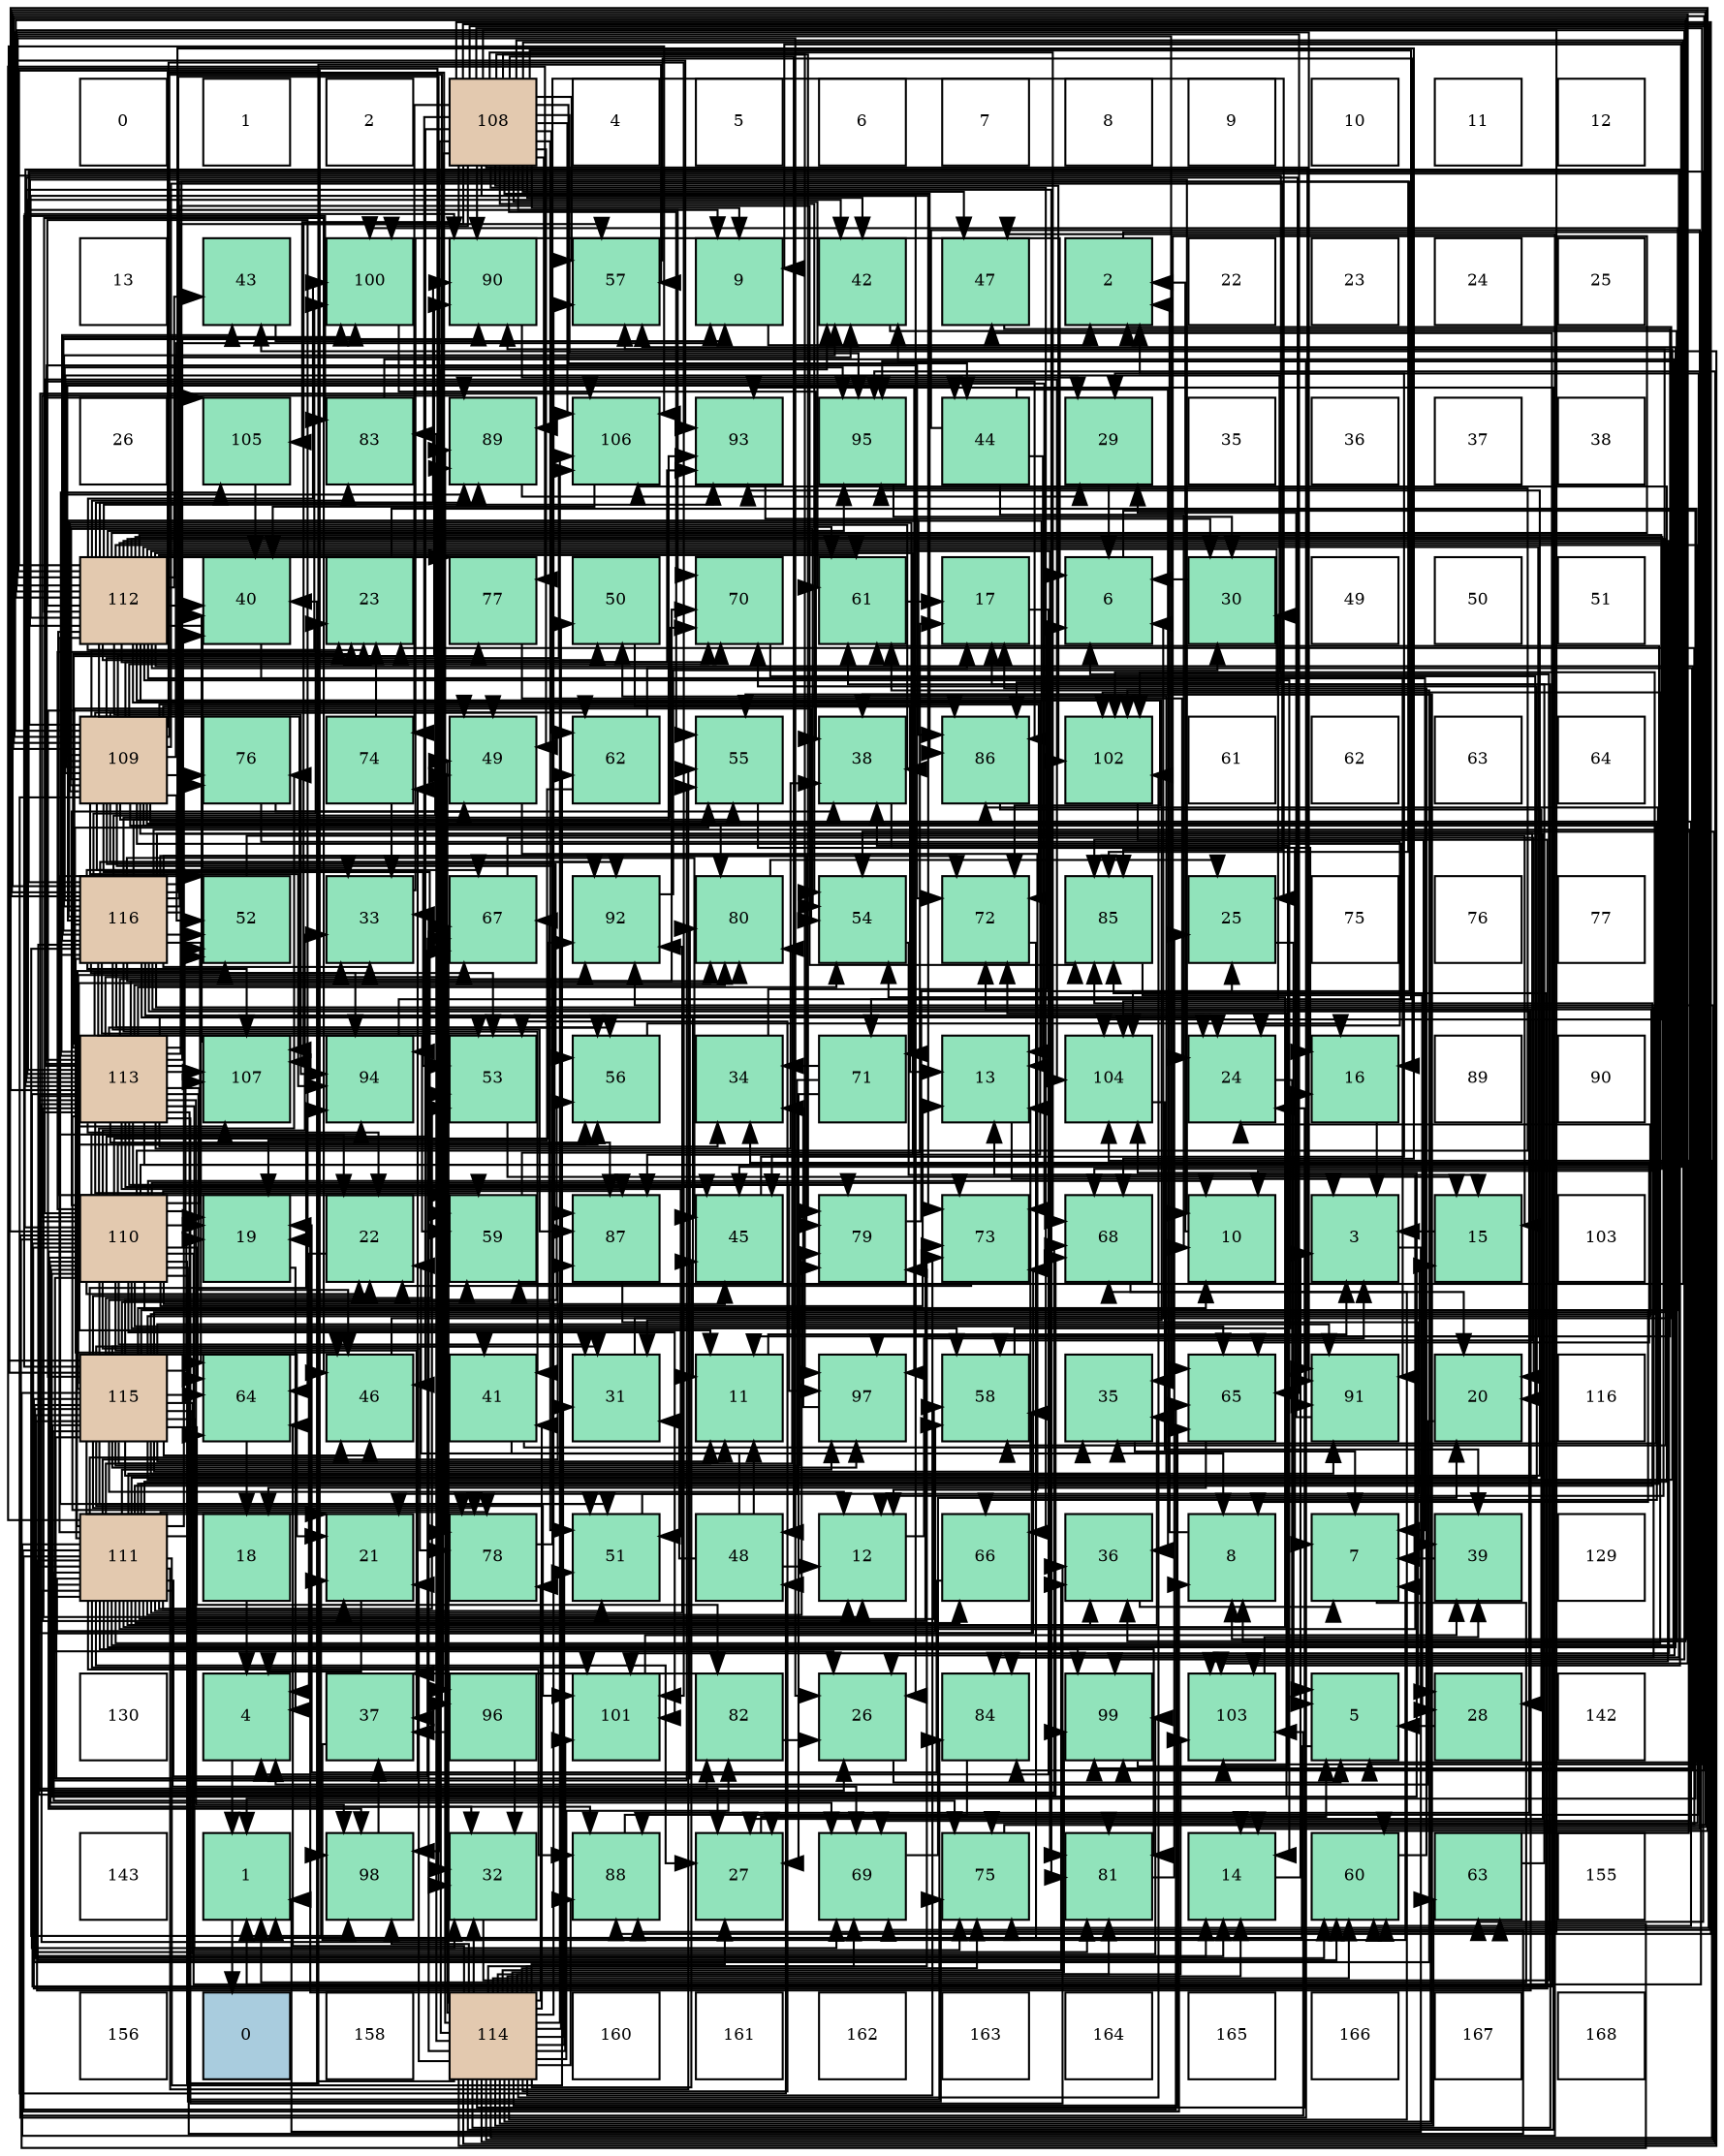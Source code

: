 digraph layout{
 rankdir=TB;
 splines=ortho;
 node [style=filled shape=square fixedsize=true width=0.6];
0[label="0", fontsize=8, fillcolor="#ffffff"];
1[label="1", fontsize=8, fillcolor="#ffffff"];
2[label="2", fontsize=8, fillcolor="#ffffff"];
3[label="108", fontsize=8, fillcolor="#e3c9af"];
4[label="4", fontsize=8, fillcolor="#ffffff"];
5[label="5", fontsize=8, fillcolor="#ffffff"];
6[label="6", fontsize=8, fillcolor="#ffffff"];
7[label="7", fontsize=8, fillcolor="#ffffff"];
8[label="8", fontsize=8, fillcolor="#ffffff"];
9[label="9", fontsize=8, fillcolor="#ffffff"];
10[label="10", fontsize=8, fillcolor="#ffffff"];
11[label="11", fontsize=8, fillcolor="#ffffff"];
12[label="12", fontsize=8, fillcolor="#ffffff"];
13[label="13", fontsize=8, fillcolor="#ffffff"];
14[label="43", fontsize=8, fillcolor="#91e3bb"];
15[label="100", fontsize=8, fillcolor="#91e3bb"];
16[label="90", fontsize=8, fillcolor="#91e3bb"];
17[label="57", fontsize=8, fillcolor="#91e3bb"];
18[label="9", fontsize=8, fillcolor="#91e3bb"];
19[label="42", fontsize=8, fillcolor="#91e3bb"];
20[label="47", fontsize=8, fillcolor="#91e3bb"];
21[label="2", fontsize=8, fillcolor="#91e3bb"];
22[label="22", fontsize=8, fillcolor="#ffffff"];
23[label="23", fontsize=8, fillcolor="#ffffff"];
24[label="24", fontsize=8, fillcolor="#ffffff"];
25[label="25", fontsize=8, fillcolor="#ffffff"];
26[label="26", fontsize=8, fillcolor="#ffffff"];
27[label="105", fontsize=8, fillcolor="#91e3bb"];
28[label="83", fontsize=8, fillcolor="#91e3bb"];
29[label="89", fontsize=8, fillcolor="#91e3bb"];
30[label="106", fontsize=8, fillcolor="#91e3bb"];
31[label="93", fontsize=8, fillcolor="#91e3bb"];
32[label="95", fontsize=8, fillcolor="#91e3bb"];
33[label="44", fontsize=8, fillcolor="#91e3bb"];
34[label="29", fontsize=8, fillcolor="#91e3bb"];
35[label="35", fontsize=8, fillcolor="#ffffff"];
36[label="36", fontsize=8, fillcolor="#ffffff"];
37[label="37", fontsize=8, fillcolor="#ffffff"];
38[label="38", fontsize=8, fillcolor="#ffffff"];
39[label="112", fontsize=8, fillcolor="#e3c9af"];
40[label="40", fontsize=8, fillcolor="#91e3bb"];
41[label="23", fontsize=8, fillcolor="#91e3bb"];
42[label="77", fontsize=8, fillcolor="#91e3bb"];
43[label="50", fontsize=8, fillcolor="#91e3bb"];
44[label="70", fontsize=8, fillcolor="#91e3bb"];
45[label="61", fontsize=8, fillcolor="#91e3bb"];
46[label="17", fontsize=8, fillcolor="#91e3bb"];
47[label="6", fontsize=8, fillcolor="#91e3bb"];
48[label="30", fontsize=8, fillcolor="#91e3bb"];
49[label="49", fontsize=8, fillcolor="#ffffff"];
50[label="50", fontsize=8, fillcolor="#ffffff"];
51[label="51", fontsize=8, fillcolor="#ffffff"];
52[label="109", fontsize=8, fillcolor="#e3c9af"];
53[label="76", fontsize=8, fillcolor="#91e3bb"];
54[label="74", fontsize=8, fillcolor="#91e3bb"];
55[label="49", fontsize=8, fillcolor="#91e3bb"];
56[label="62", fontsize=8, fillcolor="#91e3bb"];
57[label="55", fontsize=8, fillcolor="#91e3bb"];
58[label="38", fontsize=8, fillcolor="#91e3bb"];
59[label="86", fontsize=8, fillcolor="#91e3bb"];
60[label="102", fontsize=8, fillcolor="#91e3bb"];
61[label="61", fontsize=8, fillcolor="#ffffff"];
62[label="62", fontsize=8, fillcolor="#ffffff"];
63[label="63", fontsize=8, fillcolor="#ffffff"];
64[label="64", fontsize=8, fillcolor="#ffffff"];
65[label="116", fontsize=8, fillcolor="#e3c9af"];
66[label="52", fontsize=8, fillcolor="#91e3bb"];
67[label="33", fontsize=8, fillcolor="#91e3bb"];
68[label="67", fontsize=8, fillcolor="#91e3bb"];
69[label="92", fontsize=8, fillcolor="#91e3bb"];
70[label="80", fontsize=8, fillcolor="#91e3bb"];
71[label="54", fontsize=8, fillcolor="#91e3bb"];
72[label="72", fontsize=8, fillcolor="#91e3bb"];
73[label="85", fontsize=8, fillcolor="#91e3bb"];
74[label="25", fontsize=8, fillcolor="#91e3bb"];
75[label="75", fontsize=8, fillcolor="#ffffff"];
76[label="76", fontsize=8, fillcolor="#ffffff"];
77[label="77", fontsize=8, fillcolor="#ffffff"];
78[label="113", fontsize=8, fillcolor="#e3c9af"];
79[label="107", fontsize=8, fillcolor="#91e3bb"];
80[label="94", fontsize=8, fillcolor="#91e3bb"];
81[label="53", fontsize=8, fillcolor="#91e3bb"];
82[label="56", fontsize=8, fillcolor="#91e3bb"];
83[label="34", fontsize=8, fillcolor="#91e3bb"];
84[label="71", fontsize=8, fillcolor="#91e3bb"];
85[label="13", fontsize=8, fillcolor="#91e3bb"];
86[label="104", fontsize=8, fillcolor="#91e3bb"];
87[label="24", fontsize=8, fillcolor="#91e3bb"];
88[label="16", fontsize=8, fillcolor="#91e3bb"];
89[label="89", fontsize=8, fillcolor="#ffffff"];
90[label="90", fontsize=8, fillcolor="#ffffff"];
91[label="110", fontsize=8, fillcolor="#e3c9af"];
92[label="19", fontsize=8, fillcolor="#91e3bb"];
93[label="22", fontsize=8, fillcolor="#91e3bb"];
94[label="59", fontsize=8, fillcolor="#91e3bb"];
95[label="87", fontsize=8, fillcolor="#91e3bb"];
96[label="45", fontsize=8, fillcolor="#91e3bb"];
97[label="79", fontsize=8, fillcolor="#91e3bb"];
98[label="73", fontsize=8, fillcolor="#91e3bb"];
99[label="68", fontsize=8, fillcolor="#91e3bb"];
100[label="10", fontsize=8, fillcolor="#91e3bb"];
101[label="3", fontsize=8, fillcolor="#91e3bb"];
102[label="15", fontsize=8, fillcolor="#91e3bb"];
103[label="103", fontsize=8, fillcolor="#ffffff"];
104[label="115", fontsize=8, fillcolor="#e3c9af"];
105[label="64", fontsize=8, fillcolor="#91e3bb"];
106[label="46", fontsize=8, fillcolor="#91e3bb"];
107[label="41", fontsize=8, fillcolor="#91e3bb"];
108[label="31", fontsize=8, fillcolor="#91e3bb"];
109[label="11", fontsize=8, fillcolor="#91e3bb"];
110[label="97", fontsize=8, fillcolor="#91e3bb"];
111[label="58", fontsize=8, fillcolor="#91e3bb"];
112[label="35", fontsize=8, fillcolor="#91e3bb"];
113[label="65", fontsize=8, fillcolor="#91e3bb"];
114[label="91", fontsize=8, fillcolor="#91e3bb"];
115[label="20", fontsize=8, fillcolor="#91e3bb"];
116[label="116", fontsize=8, fillcolor="#ffffff"];
117[label="111", fontsize=8, fillcolor="#e3c9af"];
118[label="18", fontsize=8, fillcolor="#91e3bb"];
119[label="21", fontsize=8, fillcolor="#91e3bb"];
120[label="78", fontsize=8, fillcolor="#91e3bb"];
121[label="51", fontsize=8, fillcolor="#91e3bb"];
122[label="48", fontsize=8, fillcolor="#91e3bb"];
123[label="12", fontsize=8, fillcolor="#91e3bb"];
124[label="66", fontsize=8, fillcolor="#91e3bb"];
125[label="36", fontsize=8, fillcolor="#91e3bb"];
126[label="8", fontsize=8, fillcolor="#91e3bb"];
127[label="7", fontsize=8, fillcolor="#91e3bb"];
128[label="39", fontsize=8, fillcolor="#91e3bb"];
129[label="129", fontsize=8, fillcolor="#ffffff"];
130[label="130", fontsize=8, fillcolor="#ffffff"];
131[label="4", fontsize=8, fillcolor="#91e3bb"];
132[label="37", fontsize=8, fillcolor="#91e3bb"];
133[label="96", fontsize=8, fillcolor="#91e3bb"];
134[label="101", fontsize=8, fillcolor="#91e3bb"];
135[label="82", fontsize=8, fillcolor="#91e3bb"];
136[label="26", fontsize=8, fillcolor="#91e3bb"];
137[label="84", fontsize=8, fillcolor="#91e3bb"];
138[label="99", fontsize=8, fillcolor="#91e3bb"];
139[label="103", fontsize=8, fillcolor="#91e3bb"];
140[label="5", fontsize=8, fillcolor="#91e3bb"];
141[label="28", fontsize=8, fillcolor="#91e3bb"];
142[label="142", fontsize=8, fillcolor="#ffffff"];
143[label="143", fontsize=8, fillcolor="#ffffff"];
144[label="1", fontsize=8, fillcolor="#91e3bb"];
145[label="98", fontsize=8, fillcolor="#91e3bb"];
146[label="32", fontsize=8, fillcolor="#91e3bb"];
147[label="88", fontsize=8, fillcolor="#91e3bb"];
148[label="27", fontsize=8, fillcolor="#91e3bb"];
149[label="69", fontsize=8, fillcolor="#91e3bb"];
150[label="75", fontsize=8, fillcolor="#91e3bb"];
151[label="81", fontsize=8, fillcolor="#91e3bb"];
152[label="14", fontsize=8, fillcolor="#91e3bb"];
153[label="60", fontsize=8, fillcolor="#91e3bb"];
154[label="63", fontsize=8, fillcolor="#91e3bb"];
155[label="155", fontsize=8, fillcolor="#ffffff"];
156[label="156", fontsize=8, fillcolor="#ffffff"];
157[label="0", fontsize=8, fillcolor="#a9ccde"];
158[label="158", fontsize=8, fillcolor="#ffffff"];
159[label="114", fontsize=8, fillcolor="#e3c9af"];
160[label="160", fontsize=8, fillcolor="#ffffff"];
161[label="161", fontsize=8, fillcolor="#ffffff"];
162[label="162", fontsize=8, fillcolor="#ffffff"];
163[label="163", fontsize=8, fillcolor="#ffffff"];
164[label="164", fontsize=8, fillcolor="#ffffff"];
165[label="165", fontsize=8, fillcolor="#ffffff"];
166[label="166", fontsize=8, fillcolor="#ffffff"];
167[label="167", fontsize=8, fillcolor="#ffffff"];
168[label="168", fontsize=8, fillcolor="#ffffff"];
edge [constraint=false, style=vis];144 -> 157;
21 -> 144;
101 -> 144;
131 -> 144;
140 -> 144;
47 -> 144;
127 -> 144;
126 -> 21;
18 -> 21;
100 -> 21;
109 -> 101;
123 -> 101;
85 -> 101;
152 -> 101;
102 -> 101;
88 -> 101;
46 -> 131;
118 -> 131;
92 -> 131;
115 -> 131;
119 -> 131;
93 -> 131;
41 -> 140;
87 -> 140;
74 -> 140;
136 -> 140;
148 -> 140;
141 -> 140;
34 -> 47;
48 -> 47;
108 -> 47;
146 -> 47;
67 -> 47;
83 -> 47;
112 -> 127;
125 -> 127;
132 -> 127;
58 -> 127;
128 -> 127;
40 -> 127;
107 -> 126;
107 -> 112;
19 -> 126;
14 -> 18;
33 -> 100;
33 -> 85;
33 -> 152;
33 -> 125;
96 -> 21;
106 -> 21;
20 -> 109;
122 -> 109;
122 -> 123;
122 -> 93;
122 -> 108;
55 -> 123;
43 -> 85;
121 -> 102;
66 -> 102;
81 -> 102;
71 -> 102;
57 -> 88;
82 -> 88;
17 -> 88;
111 -> 88;
94 -> 46;
153 -> 46;
45 -> 46;
56 -> 46;
56 -> 92;
154 -> 46;
154 -> 83;
105 -> 118;
113 -> 118;
124 -> 92;
68 -> 115;
99 -> 115;
149 -> 115;
44 -> 115;
84 -> 119;
84 -> 148;
84 -> 83;
72 -> 119;
98 -> 93;
54 -> 41;
54 -> 67;
150 -> 41;
53 -> 87;
53 -> 58;
42 -> 87;
120 -> 74;
97 -> 74;
70 -> 74;
151 -> 74;
135 -> 136;
135 -> 132;
28 -> 136;
137 -> 148;
73 -> 141;
59 -> 141;
95 -> 141;
147 -> 34;
29 -> 34;
16 -> 34;
114 -> 34;
69 -> 48;
31 -> 48;
80 -> 48;
32 -> 48;
133 -> 146;
133 -> 132;
110 -> 83;
145 -> 132;
138 -> 58;
15 -> 58;
134 -> 128;
60 -> 128;
139 -> 128;
86 -> 128;
27 -> 40;
30 -> 40;
79 -> 40;
3 -> 18;
3 -> 136;
3 -> 19;
3 -> 33;
3 -> 96;
3 -> 106;
3 -> 20;
3 -> 122;
3 -> 55;
3 -> 121;
3 -> 71;
3 -> 57;
3 -> 17;
3 -> 94;
3 -> 45;
3 -> 56;
3 -> 124;
3 -> 99;
3 -> 149;
3 -> 44;
3 -> 84;
3 -> 54;
3 -> 150;
3 -> 97;
3 -> 59;
3 -> 147;
3 -> 29;
3 -> 16;
3 -> 114;
3 -> 80;
3 -> 32;
3 -> 133;
3 -> 110;
3 -> 145;
3 -> 138;
3 -> 15;
3 -> 60;
3 -> 139;
3 -> 27;
3 -> 30;
3 -> 79;
52 -> 126;
52 -> 18;
52 -> 112;
52 -> 33;
52 -> 122;
52 -> 55;
52 -> 66;
52 -> 81;
52 -> 71;
52 -> 57;
52 -> 82;
52 -> 111;
52 -> 94;
52 -> 153;
52 -> 45;
52 -> 56;
52 -> 113;
52 -> 124;
52 -> 44;
52 -> 84;
52 -> 72;
52 -> 98;
52 -> 53;
52 -> 70;
52 -> 137;
52 -> 73;
52 -> 59;
52 -> 95;
52 -> 16;
52 -> 114;
52 -> 69;
52 -> 31;
52 -> 80;
52 -> 133;
52 -> 110;
52 -> 138;
52 -> 15;
52 -> 134;
52 -> 60;
52 -> 86;
52 -> 30;
91 -> 126;
91 -> 18;
91 -> 100;
91 -> 85;
91 -> 152;
91 -> 92;
91 -> 119;
91 -> 93;
91 -> 41;
91 -> 136;
91 -> 108;
91 -> 146;
91 -> 67;
91 -> 132;
91 -> 19;
91 -> 96;
91 -> 20;
91 -> 55;
91 -> 66;
91 -> 82;
91 -> 17;
91 -> 111;
91 -> 153;
91 -> 105;
91 -> 113;
91 -> 68;
91 -> 99;
91 -> 149;
91 -> 98;
91 -> 150;
91 -> 53;
91 -> 120;
91 -> 70;
91 -> 73;
91 -> 95;
91 -> 147;
91 -> 29;
91 -> 16;
91 -> 69;
91 -> 31;
91 -> 80;
91 -> 32;
91 -> 145;
91 -> 134;
91 -> 139;
91 -> 86;
91 -> 27;
91 -> 30;
91 -> 79;
117 -> 126;
117 -> 109;
117 -> 123;
117 -> 85;
117 -> 119;
117 -> 148;
117 -> 112;
117 -> 125;
117 -> 106;
117 -> 20;
117 -> 55;
117 -> 121;
117 -> 66;
117 -> 81;
117 -> 71;
117 -> 57;
117 -> 82;
117 -> 17;
117 -> 111;
117 -> 153;
117 -> 45;
117 -> 56;
117 -> 105;
117 -> 113;
117 -> 124;
117 -> 68;
117 -> 149;
117 -> 44;
117 -> 72;
117 -> 98;
117 -> 54;
117 -> 150;
117 -> 53;
117 -> 42;
117 -> 120;
117 -> 97;
117 -> 70;
117 -> 151;
117 -> 73;
117 -> 59;
117 -> 95;
117 -> 147;
117 -> 114;
117 -> 69;
117 -> 32;
117 -> 110;
117 -> 138;
117 -> 134;
117 -> 60;
117 -> 30;
117 -> 79;
39 -> 100;
39 -> 123;
39 -> 152;
39 -> 93;
39 -> 41;
39 -> 136;
39 -> 108;
39 -> 146;
39 -> 67;
39 -> 112;
39 -> 125;
39 -> 40;
39 -> 19;
39 -> 14;
39 -> 96;
39 -> 106;
39 -> 43;
39 -> 111;
39 -> 94;
39 -> 45;
39 -> 105;
39 -> 113;
39 -> 99;
39 -> 44;
39 -> 72;
39 -> 98;
39 -> 150;
39 -> 42;
39 -> 120;
39 -> 151;
39 -> 28;
39 -> 137;
39 -> 95;
39 -> 147;
39 -> 29;
39 -> 16;
39 -> 114;
39 -> 31;
39 -> 80;
39 -> 32;
39 -> 110;
39 -> 145;
39 -> 138;
39 -> 15;
39 -> 134;
39 -> 60;
39 -> 139;
39 -> 86;
39 -> 79;
78 -> 18;
78 -> 109;
78 -> 123;
78 -> 92;
78 -> 93;
78 -> 41;
78 -> 87;
78 -> 136;
78 -> 146;
78 -> 83;
78 -> 125;
78 -> 58;
78 -> 19;
78 -> 96;
78 -> 106;
78 -> 121;
78 -> 66;
78 -> 81;
78 -> 71;
78 -> 57;
78 -> 82;
78 -> 17;
78 -> 111;
78 -> 94;
78 -> 153;
78 -> 113;
78 -> 68;
78 -> 99;
78 -> 149;
78 -> 44;
78 -> 72;
78 -> 98;
78 -> 42;
78 -> 120;
78 -> 97;
78 -> 70;
78 -> 151;
78 -> 137;
78 -> 73;
78 -> 59;
78 -> 95;
78 -> 29;
78 -> 114;
78 -> 69;
78 -> 110;
78 -> 145;
78 -> 15;
78 -> 139;
78 -> 86;
78 -> 27;
78 -> 79;
159 -> 152;
159 -> 92;
159 -> 119;
159 -> 87;
159 -> 148;
159 -> 108;
159 -> 146;
159 -> 67;
159 -> 125;
159 -> 58;
159 -> 40;
159 -> 107;
159 -> 19;
159 -> 14;
159 -> 96;
159 -> 55;
159 -> 43;
159 -> 121;
159 -> 81;
159 -> 71;
159 -> 57;
159 -> 17;
159 -> 153;
159 -> 45;
159 -> 154;
159 -> 105;
159 -> 113;
159 -> 68;
159 -> 99;
159 -> 149;
159 -> 98;
159 -> 150;
159 -> 120;
159 -> 97;
159 -> 151;
159 -> 135;
159 -> 28;
159 -> 147;
159 -> 29;
159 -> 69;
159 -> 31;
159 -> 32;
159 -> 145;
159 -> 138;
159 -> 134;
159 -> 60;
159 -> 139;
159 -> 86;
159 -> 30;
104 -> 100;
104 -> 109;
104 -> 123;
104 -> 85;
104 -> 152;
104 -> 92;
104 -> 119;
104 -> 93;
104 -> 87;
104 -> 148;
104 -> 108;
104 -> 67;
104 -> 107;
104 -> 106;
104 -> 55;
104 -> 43;
104 -> 121;
104 -> 66;
104 -> 81;
104 -> 57;
104 -> 82;
104 -> 17;
104 -> 111;
104 -> 94;
104 -> 153;
104 -> 45;
104 -> 154;
104 -> 105;
104 -> 68;
104 -> 72;
104 -> 150;
104 -> 120;
104 -> 97;
104 -> 70;
104 -> 151;
104 -> 135;
104 -> 28;
104 -> 73;
104 -> 59;
104 -> 16;
104 -> 114;
104 -> 31;
104 -> 80;
104 -> 110;
104 -> 138;
104 -> 15;
104 -> 134;
104 -> 60;
104 -> 30;
65 -> 100;
65 -> 109;
65 -> 85;
65 -> 152;
65 -> 41;
65 -> 87;
65 -> 148;
65 -> 146;
65 -> 67;
65 -> 58;
65 -> 40;
65 -> 107;
65 -> 19;
65 -> 14;
65 -> 96;
65 -> 106;
65 -> 121;
65 -> 66;
65 -> 81;
65 -> 71;
65 -> 82;
65 -> 94;
65 -> 154;
65 -> 105;
65 -> 68;
65 -> 99;
65 -> 149;
65 -> 44;
65 -> 72;
65 -> 97;
65 -> 70;
65 -> 151;
65 -> 135;
65 -> 137;
65 -> 73;
65 -> 59;
65 -> 95;
65 -> 147;
65 -> 29;
65 -> 16;
65 -> 69;
65 -> 31;
65 -> 80;
65 -> 32;
65 -> 145;
65 -> 15;
65 -> 139;
65 -> 86;
65 -> 79;
edge [constraint=true, style=invis];
0 -> 13 -> 26 -> 39 -> 52 -> 65 -> 78 -> 91 -> 104 -> 117 -> 130 -> 143 -> 156;
1 -> 14 -> 27 -> 40 -> 53 -> 66 -> 79 -> 92 -> 105 -> 118 -> 131 -> 144 -> 157;
2 -> 15 -> 28 -> 41 -> 54 -> 67 -> 80 -> 93 -> 106 -> 119 -> 132 -> 145 -> 158;
3 -> 16 -> 29 -> 42 -> 55 -> 68 -> 81 -> 94 -> 107 -> 120 -> 133 -> 146 -> 159;
4 -> 17 -> 30 -> 43 -> 56 -> 69 -> 82 -> 95 -> 108 -> 121 -> 134 -> 147 -> 160;
5 -> 18 -> 31 -> 44 -> 57 -> 70 -> 83 -> 96 -> 109 -> 122 -> 135 -> 148 -> 161;
6 -> 19 -> 32 -> 45 -> 58 -> 71 -> 84 -> 97 -> 110 -> 123 -> 136 -> 149 -> 162;
7 -> 20 -> 33 -> 46 -> 59 -> 72 -> 85 -> 98 -> 111 -> 124 -> 137 -> 150 -> 163;
8 -> 21 -> 34 -> 47 -> 60 -> 73 -> 86 -> 99 -> 112 -> 125 -> 138 -> 151 -> 164;
9 -> 22 -> 35 -> 48 -> 61 -> 74 -> 87 -> 100 -> 113 -> 126 -> 139 -> 152 -> 165;
10 -> 23 -> 36 -> 49 -> 62 -> 75 -> 88 -> 101 -> 114 -> 127 -> 140 -> 153 -> 166;
11 -> 24 -> 37 -> 50 -> 63 -> 76 -> 89 -> 102 -> 115 -> 128 -> 141 -> 154 -> 167;
12 -> 25 -> 38 -> 51 -> 64 -> 77 -> 90 -> 103 -> 116 -> 129 -> 142 -> 155 -> 168;
rank = same {0 -> 1 -> 2 -> 3 -> 4 -> 5 -> 6 -> 7 -> 8 -> 9 -> 10 -> 11 -> 12};
rank = same {13 -> 14 -> 15 -> 16 -> 17 -> 18 -> 19 -> 20 -> 21 -> 22 -> 23 -> 24 -> 25};
rank = same {26 -> 27 -> 28 -> 29 -> 30 -> 31 -> 32 -> 33 -> 34 -> 35 -> 36 -> 37 -> 38};
rank = same {39 -> 40 -> 41 -> 42 -> 43 -> 44 -> 45 -> 46 -> 47 -> 48 -> 49 -> 50 -> 51};
rank = same {52 -> 53 -> 54 -> 55 -> 56 -> 57 -> 58 -> 59 -> 60 -> 61 -> 62 -> 63 -> 64};
rank = same {65 -> 66 -> 67 -> 68 -> 69 -> 70 -> 71 -> 72 -> 73 -> 74 -> 75 -> 76 -> 77};
rank = same {78 -> 79 -> 80 -> 81 -> 82 -> 83 -> 84 -> 85 -> 86 -> 87 -> 88 -> 89 -> 90};
rank = same {91 -> 92 -> 93 -> 94 -> 95 -> 96 -> 97 -> 98 -> 99 -> 100 -> 101 -> 102 -> 103};
rank = same {104 -> 105 -> 106 -> 107 -> 108 -> 109 -> 110 -> 111 -> 112 -> 113 -> 114 -> 115 -> 116};
rank = same {117 -> 118 -> 119 -> 120 -> 121 -> 122 -> 123 -> 124 -> 125 -> 126 -> 127 -> 128 -> 129};
rank = same {130 -> 131 -> 132 -> 133 -> 134 -> 135 -> 136 -> 137 -> 138 -> 139 -> 140 -> 141 -> 142};
rank = same {143 -> 144 -> 145 -> 146 -> 147 -> 148 -> 149 -> 150 -> 151 -> 152 -> 153 -> 154 -> 155};
rank = same {156 -> 157 -> 158 -> 159 -> 160 -> 161 -> 162 -> 163 -> 164 -> 165 -> 166 -> 167 -> 168};
}